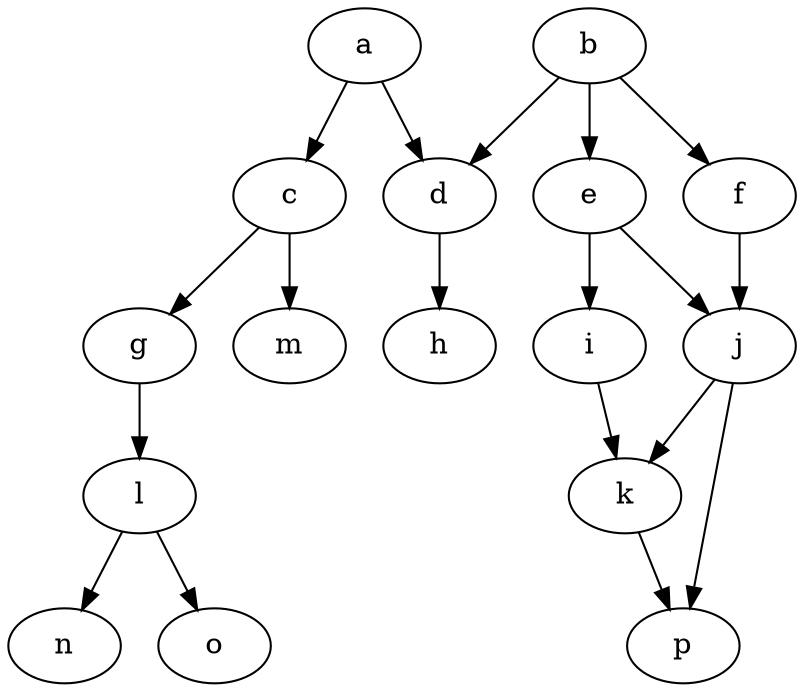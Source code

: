 digraph example {
    a [Weight=1];
    b [Weight=3];
    c [Weight=5];
    d [Weight=6];
    e [Weight=3];
    f [Weight=2];
    g [Weight=2];
    h [Weight=1];
    i [Weight=3];
    j [Weight=7];
    k [Weight=3];
    m [Weight=2];
    n [Weight=2];
    o [Weight=1];
    p [Weight=12];
    a -> c [Weight=2];
    a -> d [Weight=5];
    b -> d [Weight=5];
    b -> e [Weight=2];
    b -> f [Weight=7];
    c -> g [Weight=6];
    c -> m [Weight=2];
    d -> h [Weight=4];
    e -> j [Weight=3];
    f -> j [Weight=9];
    e -> i [Weight=2];
    g -> l [Weight=5];
    i -> k [Weight=4];
    j -> k [Weight=4];
    k -> p [Weight=2];
    j -> p [Weight=1];
    l -> o [Weight=7];
    l -> n [Weight=6];
}